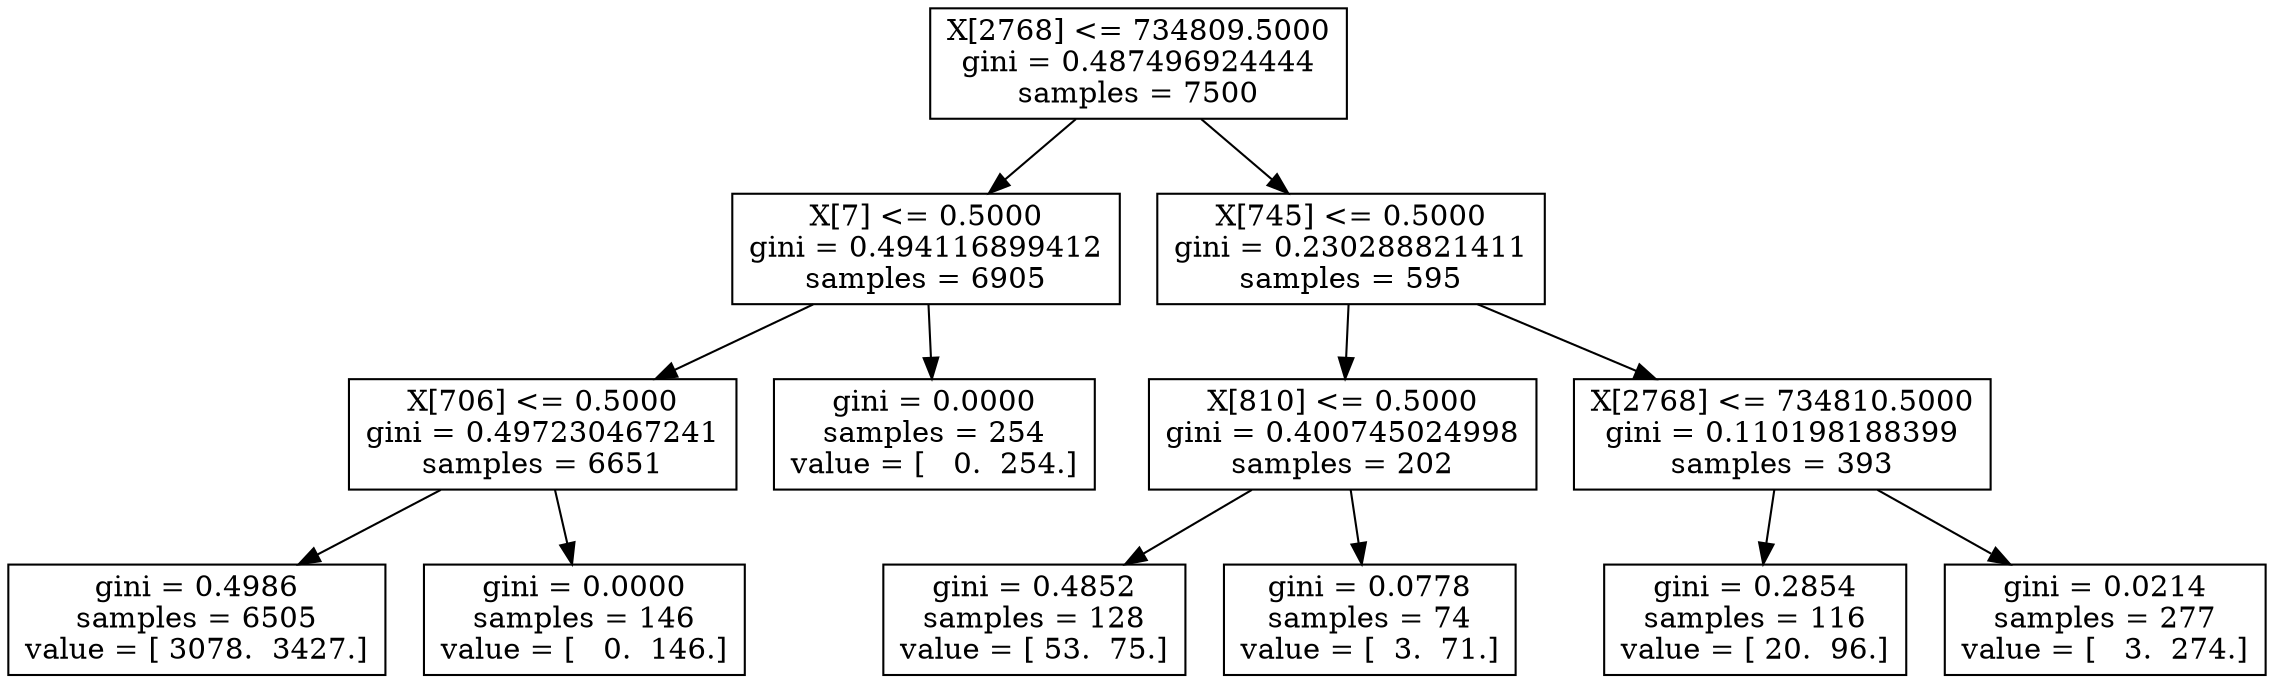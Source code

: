 digraph Tree {
0 [label="X[2768] <= 734809.5000\ngini = 0.487496924444\nsamples = 7500", shape="box"] ;
1 [label="X[7] <= 0.5000\ngini = 0.494116899412\nsamples = 6905", shape="box"] ;
0 -> 1 ;
2 [label="X[706] <= 0.5000\ngini = 0.497230467241\nsamples = 6651", shape="box"] ;
1 -> 2 ;
3 [label="gini = 0.4986\nsamples = 6505\nvalue = [ 3078.  3427.]", shape="box"] ;
2 -> 3 ;
4 [label="gini = 0.0000\nsamples = 146\nvalue = [   0.  146.]", shape="box"] ;
2 -> 4 ;
5 [label="gini = 0.0000\nsamples = 254\nvalue = [   0.  254.]", shape="box"] ;
1 -> 5 ;
6 [label="X[745] <= 0.5000\ngini = 0.230288821411\nsamples = 595", shape="box"] ;
0 -> 6 ;
7 [label="X[810] <= 0.5000\ngini = 0.400745024998\nsamples = 202", shape="box"] ;
6 -> 7 ;
8 [label="gini = 0.4852\nsamples = 128\nvalue = [ 53.  75.]", shape="box"] ;
7 -> 8 ;
9 [label="gini = 0.0778\nsamples = 74\nvalue = [  3.  71.]", shape="box"] ;
7 -> 9 ;
10 [label="X[2768] <= 734810.5000\ngini = 0.110198188399\nsamples = 393", shape="box"] ;
6 -> 10 ;
11 [label="gini = 0.2854\nsamples = 116\nvalue = [ 20.  96.]", shape="box"] ;
10 -> 11 ;
12 [label="gini = 0.0214\nsamples = 277\nvalue = [   3.  274.]", shape="box"] ;
10 -> 12 ;
}